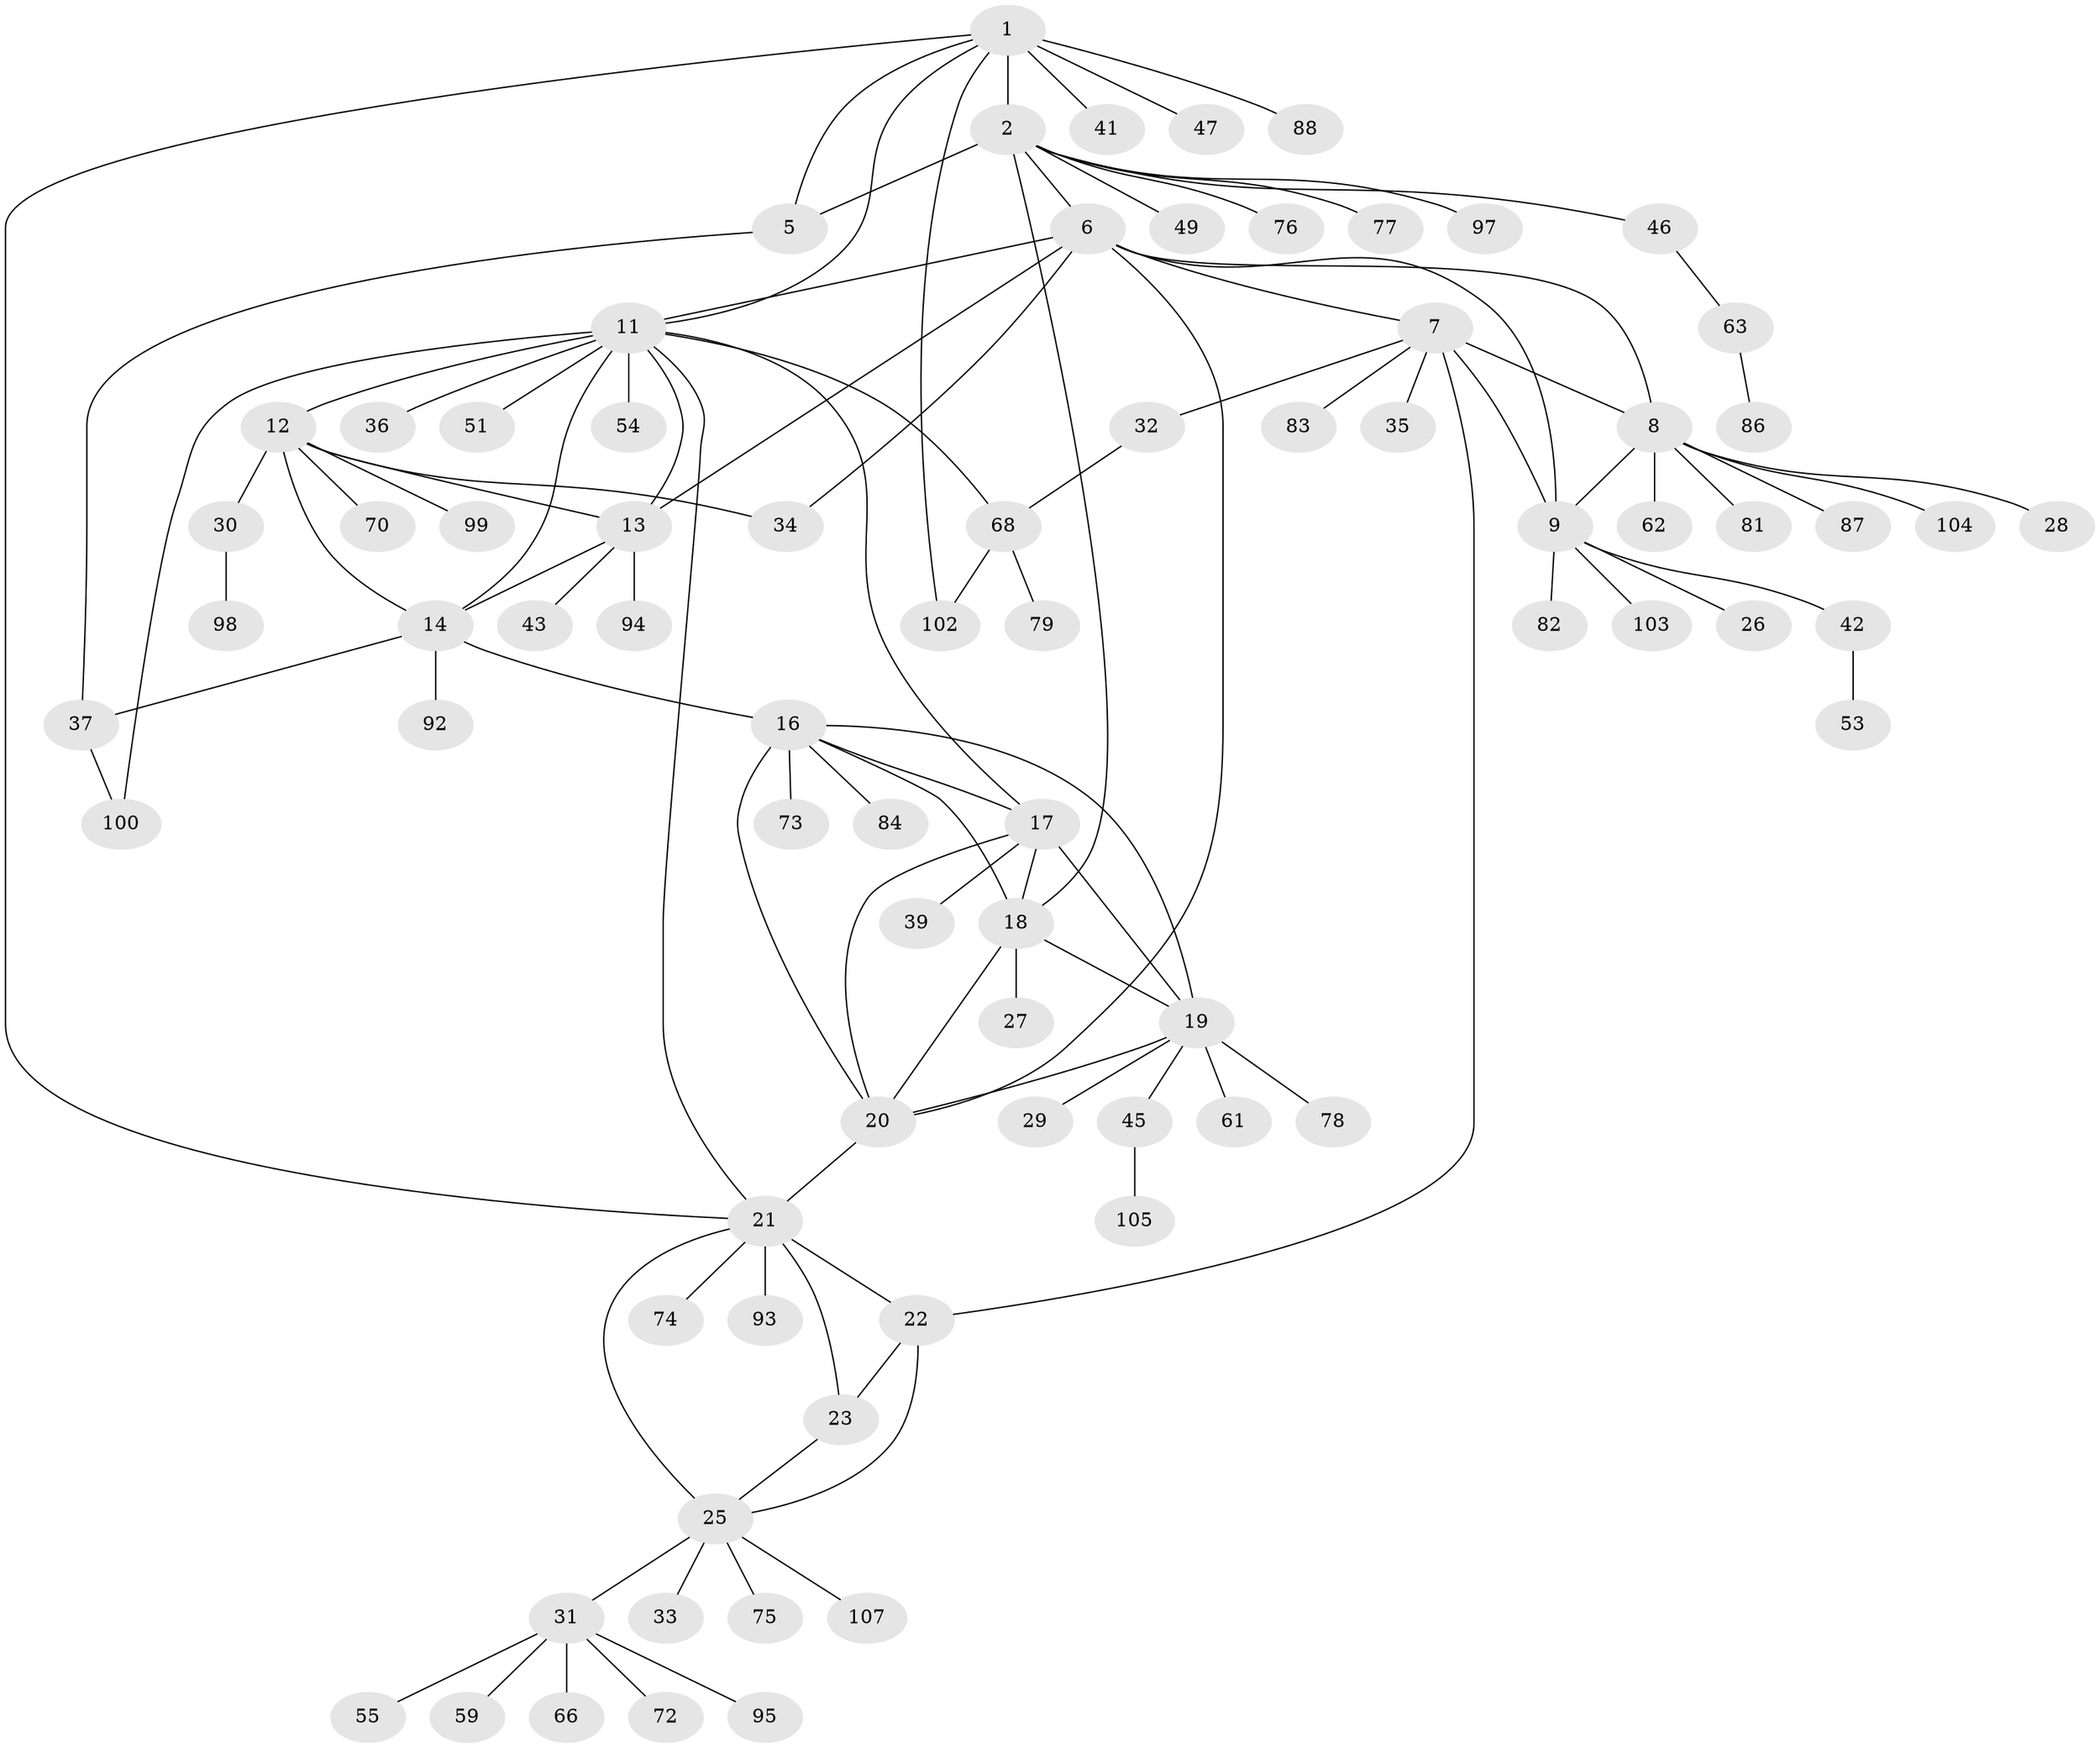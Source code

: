 // original degree distribution, {8: 0.04672897196261682, 10: 0.009345794392523364, 6: 0.04672897196261682, 5: 0.028037383177570093, 9: 0.056074766355140186, 12: 0.009345794392523364, 7: 0.037383177570093455, 4: 0.028037383177570093, 2: 0.1308411214953271, 1: 0.5887850467289719, 3: 0.018691588785046728}
// Generated by graph-tools (version 1.1) at 2025/11/02/27/25 16:11:29]
// undirected, 79 vertices, 107 edges
graph export_dot {
graph [start="1"]
  node [color=gray90,style=filled];
  1 [super="+3"];
  2 [super="+4"];
  5 [super="+91"];
  6 [super="+80"];
  7 [super="+65"];
  8 [super="+10"];
  9 [super="+44"];
  11 [super="+15"];
  12 [super="+52"];
  13 [super="+40"];
  14 [super="+38"];
  16 [super="+69"];
  17 [super="+57"];
  18 [super="+50"];
  19 [super="+60"];
  20 [super="+56"];
  21 [super="+24"];
  22 [super="+71"];
  23;
  25 [super="+58"];
  26 [super="+64"];
  27;
  28;
  29;
  30;
  31 [super="+90"];
  32;
  33;
  34;
  35 [super="+67"];
  36;
  37 [super="+48"];
  39;
  41;
  42 [super="+106"];
  43;
  45 [super="+85"];
  46;
  47;
  49 [super="+96"];
  51;
  53;
  54;
  55 [super="+101"];
  59;
  61;
  62;
  63;
  66 [super="+89"];
  68;
  70;
  72;
  73;
  74;
  75;
  76;
  77;
  78;
  79;
  81;
  82;
  83;
  84;
  86;
  87;
  88;
  92;
  93;
  94;
  95;
  97;
  98;
  99;
  100;
  102;
  103;
  104;
  105;
  107;
  1 -- 2 [weight=4];
  1 -- 5 [weight=2];
  1 -- 88;
  1 -- 102;
  1 -- 21;
  1 -- 11;
  1 -- 41;
  1 -- 47;
  2 -- 5 [weight=2];
  2 -- 6;
  2 -- 18;
  2 -- 46;
  2 -- 49;
  2 -- 77;
  2 -- 97;
  2 -- 76;
  5 -- 37;
  6 -- 7;
  6 -- 8 [weight=2];
  6 -- 9;
  6 -- 13;
  6 -- 20;
  6 -- 34;
  6 -- 11;
  7 -- 8 [weight=2];
  7 -- 9;
  7 -- 22;
  7 -- 32;
  7 -- 35;
  7 -- 83;
  8 -- 9 [weight=2];
  8 -- 81;
  8 -- 104;
  8 -- 87;
  8 -- 28;
  8 -- 62;
  9 -- 26;
  9 -- 42;
  9 -- 82;
  9 -- 103;
  11 -- 12 [weight=2];
  11 -- 13 [weight=2];
  11 -- 14 [weight=2];
  11 -- 54;
  11 -- 36;
  11 -- 68;
  11 -- 100;
  11 -- 17;
  11 -- 51;
  11 -- 21;
  12 -- 13;
  12 -- 14;
  12 -- 30;
  12 -- 34;
  12 -- 70;
  12 -- 99;
  13 -- 14;
  13 -- 43;
  13 -- 94;
  14 -- 16;
  14 -- 37;
  14 -- 92;
  16 -- 17;
  16 -- 18;
  16 -- 19;
  16 -- 20;
  16 -- 73;
  16 -- 84;
  17 -- 18;
  17 -- 19;
  17 -- 20;
  17 -- 39;
  18 -- 19;
  18 -- 20;
  18 -- 27;
  19 -- 20;
  19 -- 29;
  19 -- 45;
  19 -- 61;
  19 -- 78;
  20 -- 21;
  21 -- 22 [weight=2];
  21 -- 23 [weight=2];
  21 -- 25 [weight=2];
  21 -- 74;
  21 -- 93;
  22 -- 23;
  22 -- 25;
  23 -- 25;
  25 -- 31;
  25 -- 33;
  25 -- 75;
  25 -- 107;
  30 -- 98;
  31 -- 55;
  31 -- 59;
  31 -- 66;
  31 -- 72;
  31 -- 95;
  32 -- 68;
  37 -- 100;
  42 -- 53;
  45 -- 105;
  46 -- 63;
  63 -- 86;
  68 -- 79;
  68 -- 102;
}

